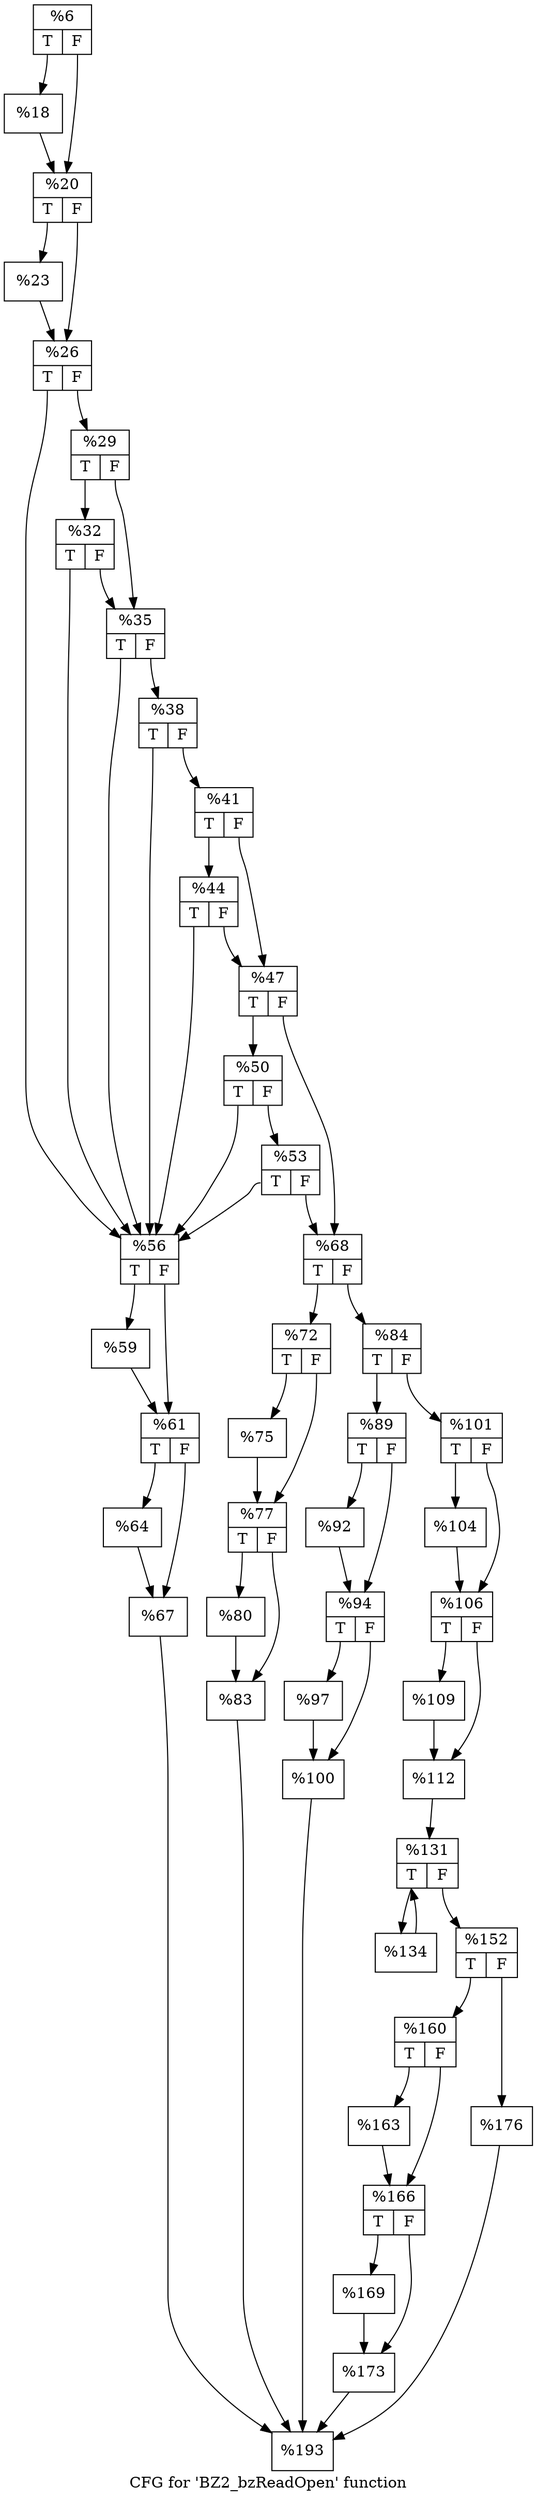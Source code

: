 digraph "CFG for 'BZ2_bzReadOpen' function" {
	label="CFG for 'BZ2_bzReadOpen' function";

	Node0x19866a0 [shape=record,label="{%6|{<s0>T|<s1>F}}"];
	Node0x19866a0:s0 -> Node0x1986440;
	Node0x19866a0:s1 -> Node0x1986ed0;
	Node0x1986440 [shape=record,label="{%18}"];
	Node0x1986440 -> Node0x1986ed0;
	Node0x1986ed0 [shape=record,label="{%20|{<s0>T|<s1>F}}"];
	Node0x1986ed0:s0 -> Node0x1987130;
	Node0x1986ed0:s1 -> Node0x1987180;
	Node0x1987130 [shape=record,label="{%23}"];
	Node0x1987130 -> Node0x1987180;
	Node0x1987180 [shape=record,label="{%26|{<s0>T|<s1>F}}"];
	Node0x1987180:s0 -> Node0x1987510;
	Node0x1987180:s1 -> Node0x1987560;
	Node0x1987560 [shape=record,label="{%29|{<s0>T|<s1>F}}"];
	Node0x1987560:s0 -> Node0x1987710;
	Node0x1987560:s1 -> Node0x1987760;
	Node0x1987710 [shape=record,label="{%32|{<s0>T|<s1>F}}"];
	Node0x1987710:s0 -> Node0x1987510;
	Node0x1987710:s1 -> Node0x1987760;
	Node0x1987760 [shape=record,label="{%35|{<s0>T|<s1>F}}"];
	Node0x1987760:s0 -> Node0x1987510;
	Node0x1987760:s1 -> Node0x1987a70;
	Node0x1987a70 [shape=record,label="{%38|{<s0>T|<s1>F}}"];
	Node0x1987a70:s0 -> Node0x1987510;
	Node0x1987a70:s1 -> Node0x1987c20;
	Node0x1987c20 [shape=record,label="{%41|{<s0>T|<s1>F}}"];
	Node0x1987c20:s0 -> Node0x1987dd0;
	Node0x1987c20:s1 -> Node0x1987e20;
	Node0x1987dd0 [shape=record,label="{%44|{<s0>T|<s1>F}}"];
	Node0x1987dd0:s0 -> Node0x1987510;
	Node0x1987dd0:s1 -> Node0x1987e20;
	Node0x1987e20 [shape=record,label="{%47|{<s0>T|<s1>F}}"];
	Node0x1987e20:s0 -> Node0x1988130;
	Node0x1987e20:s1 -> Node0x1988180;
	Node0x1988130 [shape=record,label="{%50|{<s0>T|<s1>F}}"];
	Node0x1988130:s0 -> Node0x1987510;
	Node0x1988130:s1 -> Node0x1988330;
	Node0x1988330 [shape=record,label="{%53|{<s0>T|<s1>F}}"];
	Node0x1988330:s0 -> Node0x1987510;
	Node0x1988330:s1 -> Node0x1988180;
	Node0x1987510 [shape=record,label="{%56|{<s0>T|<s1>F}}"];
	Node0x1987510:s0 -> Node0x1988640;
	Node0x1987510:s1 -> Node0x1988690;
	Node0x1988640 [shape=record,label="{%59}"];
	Node0x1988640 -> Node0x1988690;
	Node0x1988690 [shape=record,label="{%61|{<s0>T|<s1>F}}"];
	Node0x1988690:s0 -> Node0x1988980;
	Node0x1988690:s1 -> Node0x19889d0;
	Node0x1988980 [shape=record,label="{%64}"];
	Node0x1988980 -> Node0x19889d0;
	Node0x19889d0 [shape=record,label="{%67}"];
	Node0x19889d0 -> Node0x1988d10;
	Node0x1988180 [shape=record,label="{%68|{<s0>T|<s1>F}}"];
	Node0x1988180:s0 -> Node0x1988f60;
	Node0x1988180:s1 -> Node0x1988fb0;
	Node0x1988f60 [shape=record,label="{%72|{<s0>T|<s1>F}}"];
	Node0x1988f60:s0 -> Node0x1989160;
	Node0x1988f60:s1 -> Node0x19891b0;
	Node0x1989160 [shape=record,label="{%75}"];
	Node0x1989160 -> Node0x19891b0;
	Node0x19891b0 [shape=record,label="{%77|{<s0>T|<s1>F}}"];
	Node0x19891b0:s0 -> Node0x19894a0;
	Node0x19891b0:s1 -> Node0x19894f0;
	Node0x19894a0 [shape=record,label="{%80}"];
	Node0x19894a0 -> Node0x19894f0;
	Node0x19894f0 [shape=record,label="{%83}"];
	Node0x19894f0 -> Node0x1988d10;
	Node0x1988fb0 [shape=record,label="{%84|{<s0>T|<s1>F}}"];
	Node0x1988fb0:s0 -> Node0x1989b30;
	Node0x1988fb0:s1 -> Node0x1989b80;
	Node0x1989b30 [shape=record,label="{%89|{<s0>T|<s1>F}}"];
	Node0x1989b30:s0 -> Node0x1989d30;
	Node0x1989b30:s1 -> Node0x1989d80;
	Node0x1989d30 [shape=record,label="{%92}"];
	Node0x1989d30 -> Node0x1989d80;
	Node0x1989d80 [shape=record,label="{%94|{<s0>T|<s1>F}}"];
	Node0x1989d80:s0 -> Node0x198a070;
	Node0x1989d80:s1 -> Node0x198a0c0;
	Node0x198a070 [shape=record,label="{%97}"];
	Node0x198a070 -> Node0x198a0c0;
	Node0x198a0c0 [shape=record,label="{%100}"];
	Node0x198a0c0 -> Node0x1988d10;
	Node0x1989b80 [shape=record,label="{%101|{<s0>T|<s1>F}}"];
	Node0x1989b80:s0 -> Node0x198a530;
	Node0x1989b80:s1 -> Node0x198a580;
	Node0x198a530 [shape=record,label="{%104}"];
	Node0x198a530 -> Node0x198a580;
	Node0x198a580 [shape=record,label="{%106|{<s0>T|<s1>F}}"];
	Node0x198a580:s0 -> Node0x198a870;
	Node0x198a580:s1 -> Node0x198a8c0;
	Node0x198a870 [shape=record,label="{%109}"];
	Node0x198a870 -> Node0x198a8c0;
	Node0x198a8c0 [shape=record,label="{%112}"];
	Node0x198a8c0 -> Node0x198c050;
	Node0x198c050 [shape=record,label="{%131|{<s0>T|<s1>F}}"];
	Node0x198c050:s0 -> Node0x198c1d0;
	Node0x198c050:s1 -> Node0x198c220;
	Node0x198c1d0 [shape=record,label="{%134}"];
	Node0x198c1d0 -> Node0x198c050;
	Node0x198c220 [shape=record,label="{%152|{<s0>T|<s1>F}}"];
	Node0x198c220:s0 -> Node0x198d160;
	Node0x198c220:s1 -> Node0x198d1b0;
	Node0x198d160 [shape=record,label="{%160|{<s0>T|<s1>F}}"];
	Node0x198d160:s0 -> Node0x198d360;
	Node0x198d160:s1 -> Node0x198d3b0;
	Node0x198d360 [shape=record,label="{%163}"];
	Node0x198d360 -> Node0x198d3b0;
	Node0x198d3b0 [shape=record,label="{%166|{<s0>T|<s1>F}}"];
	Node0x198d3b0:s0 -> Node0x198d700;
	Node0x198d3b0:s1 -> Node0x198d750;
	Node0x198d700 [shape=record,label="{%169}"];
	Node0x198d700 -> Node0x198d750;
	Node0x198d750 [shape=record,label="{%173}"];
	Node0x198d750 -> Node0x1988d10;
	Node0x198d1b0 [shape=record,label="{%176}"];
	Node0x198d1b0 -> Node0x1988d10;
	Node0x1988d10 [shape=record,label="{%193}"];
}

